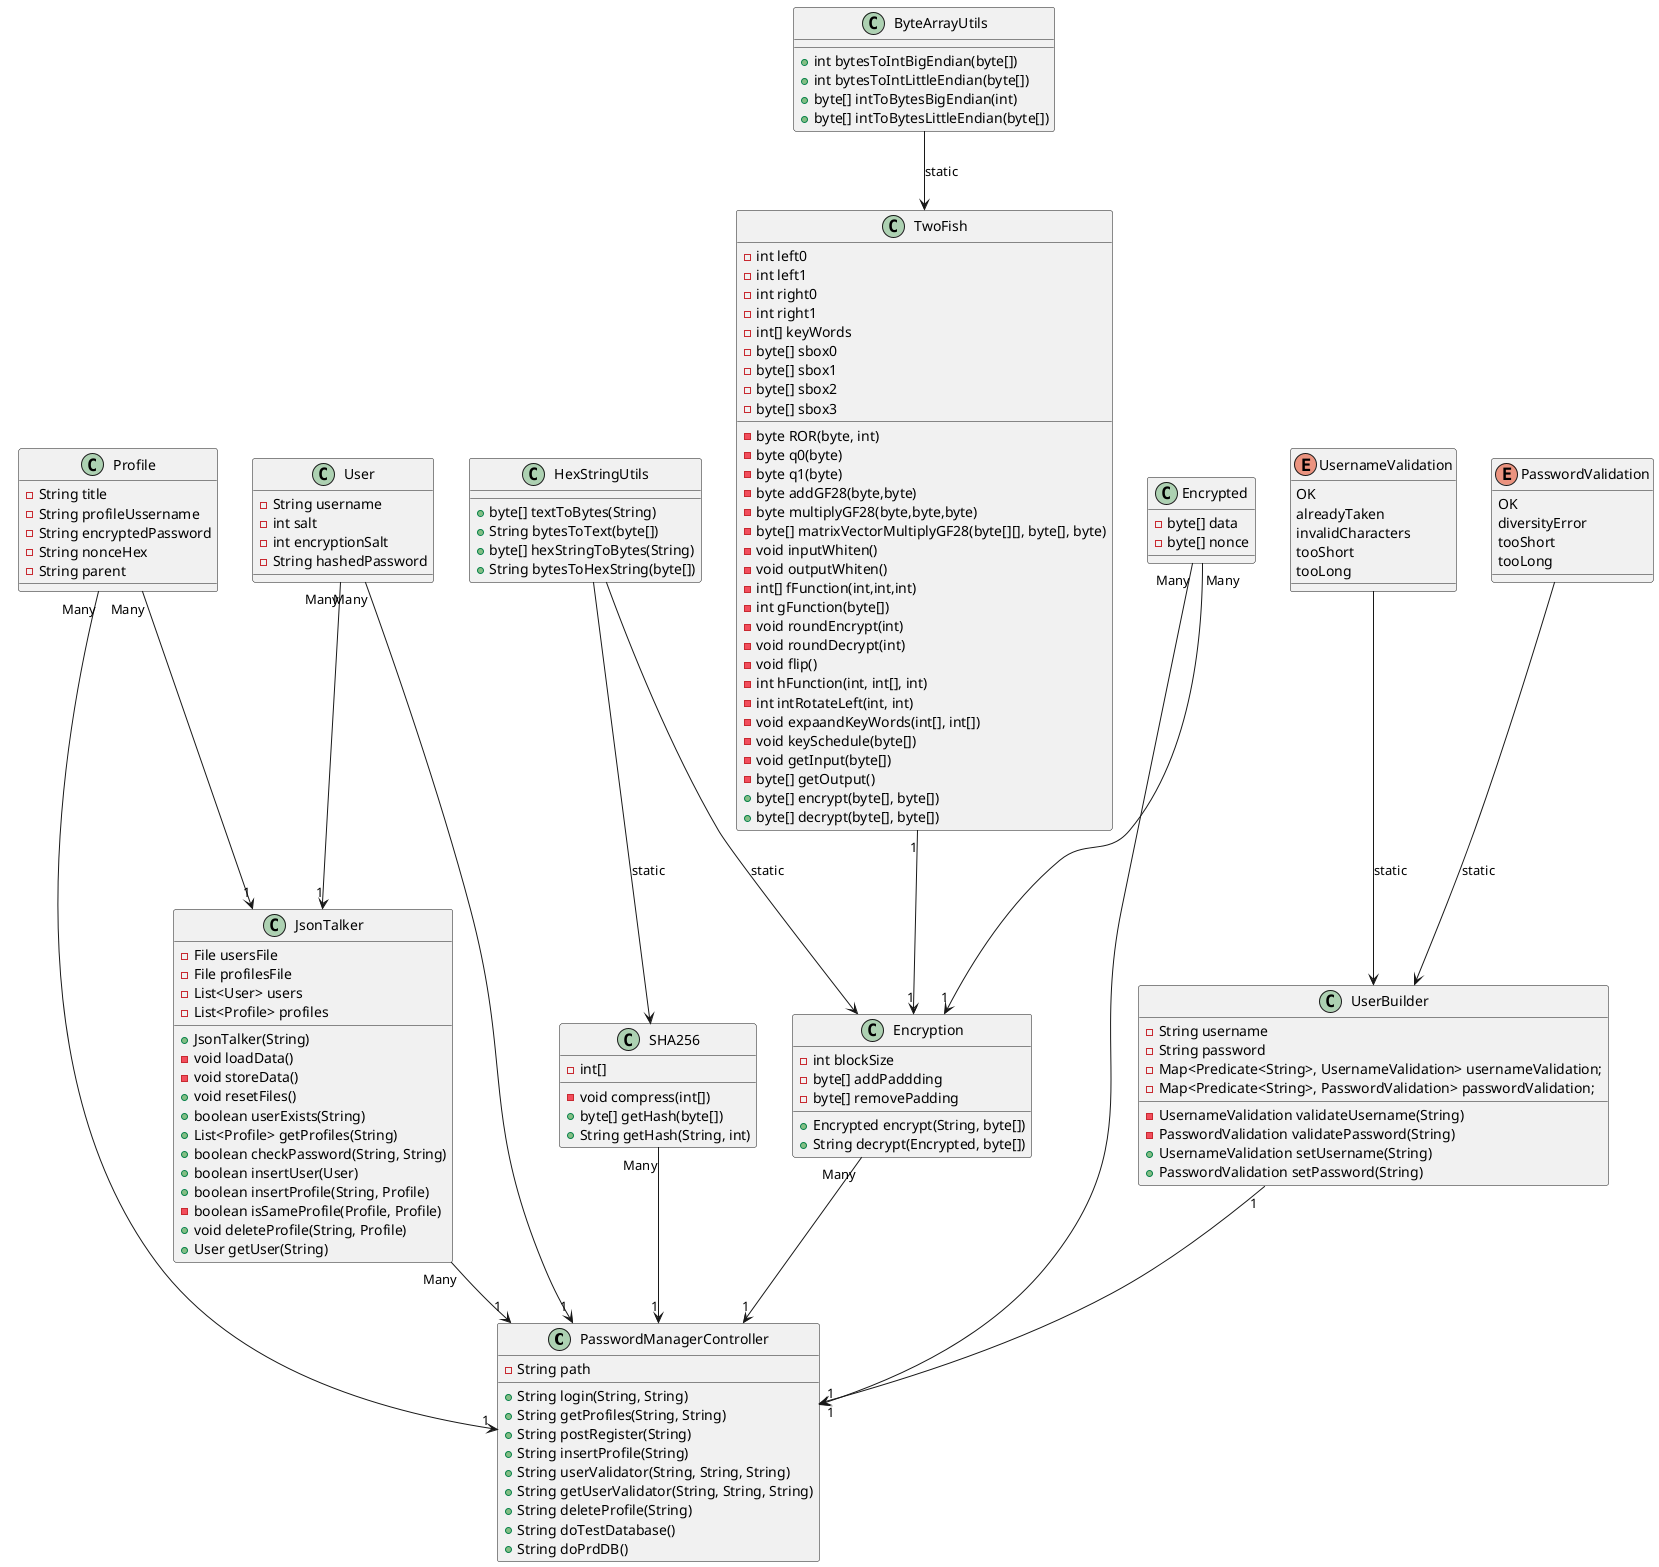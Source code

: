 @startuml
class PasswordManagerController{
-String path
+String login(String, String)
+String getProfiles(String, String)
+String postRegister(String)
+String insertProfile(String)
+String userValidator(String, String, String)
+String getUserValidator(String, String, String)
+String deleteProfile(String)
+String doTestDatabase()
+String doPrdDB()
}


class JsonTalker{
-File usersFile
-File profilesFile
-List<User> users
-List<Profile> profiles
+JsonTalker(String)
-void loadData()
-void storeData()
+void resetFiles()
+boolean userExists(String)
+List<Profile> getProfiles(String)
+boolean checkPassword(String, String)
+boolean insertUser(User)
+boolean insertProfile(String, Profile)
-boolean isSameProfile(Profile, Profile)
+void deleteProfile(String, Profile)
+User getUser(String)

}

class Encryption{
-int blockSize
-byte[] addPaddding
-byte[] removePadding
+Encrypted encrypt(String, byte[])
+String decrypt(Encrypted, byte[])
}


class TwoFish{
-int left0
-int left1
-int right0
-int right1
-int[] keyWords
-byte[] sbox0
-byte[] sbox1
-byte[] sbox2
-byte[] sbox3
-byte ROR(byte, int)
-byte q0(byte)
-byte q1(byte)
-byte addGF28(byte,byte)
-byte multiplyGF28(byte,byte,byte)
-byte[] matrixVectorMultiplyGF28(byte[][], byte[], byte)
-void inputWhiten()
-void outputWhiten()
-int[] fFunction(int,int,int)
-int gFunction(byte[])
-void roundEncrypt(int)
-void roundDecrypt(int)
-void flip()
-int hFunction(int, int[], int)
-int intRotateLeft(int, int)
-void expaandKeyWords(int[], int[])
-void keySchedule(byte[])
-void getInput(byte[])
-byte[] getOutput()
+byte[] encrypt(byte[], byte[])
+byte[] decrypt(byte[], byte[])
}



class HexStringUtils{
+byte[] textToBytes(String)
+String bytesToText(byte[])
+byte[] hexStringToBytes(String)
+String bytesToHexString(byte[])

}

class SHA256{
-int[]
-void compress(int[])
+byte[] getHash(byte[])
+String getHash(String, int)

}



class ByteArrayUtils{
+int bytesToIntBigEndian(byte[])
+int bytesToIntLittleEndian(byte[])
+byte[] intToBytesBigEndian(int)
+byte[] intToBytesLittleEndian(byte[])
}


class Encrypted{
-byte[] data
-byte[] nonce
}


class Profile{
-String title
-String profileUssername
-String encryptedPassword
-String nonceHex
-String parent
}


class User{
-String username
-int salt
-int encryptionSalt
-String hashedPassword
}


enum PasswordValidation{
OK
diversityError
tooShort
tooLong
}



enum UsernameValidation{
OK
alreadyTaken
invalidCharacters
tooShort
tooLong
}



class UserBuilder{
-String username
-String password
-Map<Predicate<String>, UsernameValidation> usernameValidation;
-Map<Predicate<String>, PasswordValidation> passwordValidation;
-UsernameValidation validateUsername(String)
-PasswordValidation validatePassword(String)
+UsernameValidation setUsername(String)
+PasswordValidation setPassword(String)
}


TwoFish "1" --> "1" Encryption
Encryption "Many" --> "1" PasswordManagerController
JsonTalker "Many" --> "1" PasswordManagerController
SHA256 "Many" --> "1" PasswordManagerController
ByteArrayUtils --> TwoFish :static
HexStringUtils --> Encryption :static
HexStringUtils --> SHA256 :static
PasswordValidation --> UserBuilder :static
UsernameValidation --> UserBuilder :static
Profile "Many" --> "1" JsonTalker
User "Many" --> "1" JsonTalker
UserBuilder "1" --> "1" PasswordManagerController
User "Many" --> "1" PasswordManagerController
Profile "Many" --> "1"PasswordManagerController
Encrypted "Many" --> "1" PasswordManagerController
Encrypted "Many" --> "1" Encryption
@enduml